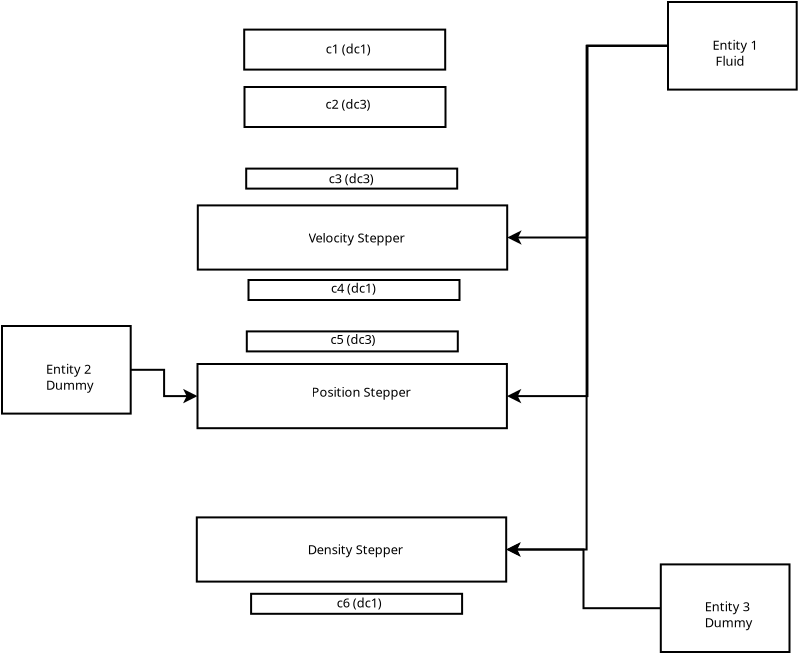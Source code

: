 <?xml version="1.0" encoding="UTF-8"?>
<dia:diagram xmlns:dia="http://www.lysator.liu.se/~alla/dia/">
  <dia:layer name="Background" visible="true">
    <dia:object type="Standard - Box" version="0" id="O0">
      <dia:attribute name="obj_pos">
        <dia:point val="16.165,8.17"/>
      </dia:attribute>
      <dia:attribute name="obj_bb">
        <dia:rectangle val="16.115,8.12;26.265,10.22"/>
      </dia:attribute>
      <dia:attribute name="elem_corner">
        <dia:point val="16.165,8.17"/>
      </dia:attribute>
      <dia:attribute name="elem_width">
        <dia:real val="10.05"/>
      </dia:attribute>
      <dia:attribute name="elem_height">
        <dia:real val="2"/>
      </dia:attribute>
      <dia:attribute name="show_background">
        <dia:boolean val="true"/>
      </dia:attribute>
    </dia:object>
    <dia:object type="Standard - Box" version="0" id="O1">
      <dia:attribute name="obj_pos">
        <dia:point val="13.83,14.09"/>
      </dia:attribute>
      <dia:attribute name="obj_bb">
        <dia:rectangle val="13.78,14.04;29.35,17.35"/>
      </dia:attribute>
      <dia:attribute name="elem_corner">
        <dia:point val="13.83,14.09"/>
      </dia:attribute>
      <dia:attribute name="elem_width">
        <dia:real val="15.47"/>
      </dia:attribute>
      <dia:attribute name="elem_height">
        <dia:real val="3.21"/>
      </dia:attribute>
      <dia:attribute name="show_background">
        <dia:boolean val="true"/>
      </dia:attribute>
    </dia:object>
    <dia:object type="Standard - Box" version="0" id="O2">
      <dia:attribute name="obj_pos">
        <dia:point val="13.815,22.02"/>
      </dia:attribute>
      <dia:attribute name="obj_bb">
        <dia:rectangle val="13.765,21.97;29.335,25.28"/>
      </dia:attribute>
      <dia:attribute name="elem_corner">
        <dia:point val="13.815,22.02"/>
      </dia:attribute>
      <dia:attribute name="elem_width">
        <dia:real val="15.47"/>
      </dia:attribute>
      <dia:attribute name="elem_height">
        <dia:real val="3.21"/>
      </dia:attribute>
      <dia:attribute name="show_background">
        <dia:boolean val="true"/>
      </dia:attribute>
    </dia:object>
    <dia:object type="Standard - Box" version="0" id="O3">
      <dia:attribute name="obj_pos">
        <dia:point val="13.78,29.69"/>
      </dia:attribute>
      <dia:attribute name="obj_bb">
        <dia:rectangle val="13.73,29.64;29.3,32.95"/>
      </dia:attribute>
      <dia:attribute name="elem_corner">
        <dia:point val="13.78,29.69"/>
      </dia:attribute>
      <dia:attribute name="elem_width">
        <dia:real val="15.47"/>
      </dia:attribute>
      <dia:attribute name="elem_height">
        <dia:real val="3.21"/>
      </dia:attribute>
      <dia:attribute name="show_background">
        <dia:boolean val="true"/>
      </dia:attribute>
    </dia:object>
    <dia:object type="Standard - Box" version="0" id="O4">
      <dia:attribute name="obj_pos">
        <dia:point val="16.25,12.25"/>
      </dia:attribute>
      <dia:attribute name="obj_bb">
        <dia:rectangle val="16.2,12.2;26.85,13.3"/>
      </dia:attribute>
      <dia:attribute name="elem_corner">
        <dia:point val="16.25,12.25"/>
      </dia:attribute>
      <dia:attribute name="elem_width">
        <dia:real val="10.55"/>
      </dia:attribute>
      <dia:attribute name="elem_height">
        <dia:real val="1"/>
      </dia:attribute>
      <dia:attribute name="show_background">
        <dia:boolean val="true"/>
      </dia:attribute>
    </dia:object>
    <dia:object type="Standard - Box" version="0" id="O5">
      <dia:attribute name="obj_pos">
        <dia:point val="16.365,17.82"/>
      </dia:attribute>
      <dia:attribute name="obj_bb">
        <dia:rectangle val="16.315,17.77;26.965,18.87"/>
      </dia:attribute>
      <dia:attribute name="elem_corner">
        <dia:point val="16.365,17.82"/>
      </dia:attribute>
      <dia:attribute name="elem_width">
        <dia:real val="10.55"/>
      </dia:attribute>
      <dia:attribute name="elem_height">
        <dia:real val="1"/>
      </dia:attribute>
      <dia:attribute name="show_background">
        <dia:boolean val="true"/>
      </dia:attribute>
    </dia:object>
    <dia:object type="Standard - Box" version="0" id="O6">
      <dia:attribute name="obj_pos">
        <dia:point val="16.28,20.39"/>
      </dia:attribute>
      <dia:attribute name="obj_bb">
        <dia:rectangle val="16.23,20.34;26.88,21.44"/>
      </dia:attribute>
      <dia:attribute name="elem_corner">
        <dia:point val="16.28,20.39"/>
      </dia:attribute>
      <dia:attribute name="elem_width">
        <dia:real val="10.55"/>
      </dia:attribute>
      <dia:attribute name="elem_height">
        <dia:real val="1"/>
      </dia:attribute>
      <dia:attribute name="show_background">
        <dia:boolean val="true"/>
      </dia:attribute>
    </dia:object>
    <dia:object type="Standard - Box" version="0" id="O7">
      <dia:attribute name="obj_pos">
        <dia:point val="16.495,33.51"/>
      </dia:attribute>
      <dia:attribute name="obj_bb">
        <dia:rectangle val="16.445,33.46;27.095,34.56"/>
      </dia:attribute>
      <dia:attribute name="elem_corner">
        <dia:point val="16.495,33.51"/>
      </dia:attribute>
      <dia:attribute name="elem_width">
        <dia:real val="10.55"/>
      </dia:attribute>
      <dia:attribute name="elem_height">
        <dia:real val="1"/>
      </dia:attribute>
      <dia:attribute name="show_background">
        <dia:boolean val="true"/>
      </dia:attribute>
    </dia:object>
    <dia:object type="Standard - Box" version="0" id="O8">
      <dia:attribute name="obj_pos">
        <dia:point val="16.15,5.3"/>
      </dia:attribute>
      <dia:attribute name="obj_bb">
        <dia:rectangle val="16.1,5.25;26.25,7.35"/>
      </dia:attribute>
      <dia:attribute name="elem_corner">
        <dia:point val="16.15,5.3"/>
      </dia:attribute>
      <dia:attribute name="elem_width">
        <dia:real val="10.05"/>
      </dia:attribute>
      <dia:attribute name="elem_height">
        <dia:real val="2"/>
      </dia:attribute>
      <dia:attribute name="show_background">
        <dia:boolean val="true"/>
      </dia:attribute>
    </dia:object>
    <dia:object type="Standard - Text" version="1" id="O9">
      <dia:attribute name="obj_pos">
        <dia:point val="20.225,6.5"/>
      </dia:attribute>
      <dia:attribute name="obj_bb">
        <dia:rectangle val="20.225,5.957;22.615,6.897"/>
      </dia:attribute>
      <dia:attribute name="text">
        <dia:composite type="text">
          <dia:attribute name="string">
            <dia:string>#c1 (dc1)#</dia:string>
          </dia:attribute>
          <dia:attribute name="font">
            <dia:font family="sans" style="0" name="Helvetica"/>
          </dia:attribute>
          <dia:attribute name="height">
            <dia:real val="0.8"/>
          </dia:attribute>
          <dia:attribute name="pos">
            <dia:point val="20.225,6.5"/>
          </dia:attribute>
          <dia:attribute name="color">
            <dia:color val="#000000"/>
          </dia:attribute>
          <dia:attribute name="alignment">
            <dia:enum val="0"/>
          </dia:attribute>
        </dia:composite>
      </dia:attribute>
      <dia:attribute name="valign">
        <dia:enum val="3"/>
      </dia:attribute>
    </dia:object>
    <dia:object type="Standard - Text" version="1" id="O10">
      <dia:attribute name="obj_pos">
        <dia:point val="20.215,9.262"/>
      </dia:attribute>
      <dia:attribute name="obj_bb">
        <dia:rectangle val="20.215,8.72;22.605,9.66"/>
      </dia:attribute>
      <dia:attribute name="text">
        <dia:composite type="text">
          <dia:attribute name="string">
            <dia:string>#c2 (dc3)#</dia:string>
          </dia:attribute>
          <dia:attribute name="font">
            <dia:font family="sans" style="0" name="Helvetica"/>
          </dia:attribute>
          <dia:attribute name="height">
            <dia:real val="0.8"/>
          </dia:attribute>
          <dia:attribute name="pos">
            <dia:point val="20.215,9.262"/>
          </dia:attribute>
          <dia:attribute name="color">
            <dia:color val="#000000"/>
          </dia:attribute>
          <dia:attribute name="alignment">
            <dia:enum val="0"/>
          </dia:attribute>
        </dia:composite>
      </dia:attribute>
      <dia:attribute name="valign">
        <dia:enum val="3"/>
      </dia:attribute>
    </dia:object>
    <dia:object type="Standard - Text" version="1" id="O11">
      <dia:attribute name="obj_pos">
        <dia:point val="20.38,12.982"/>
      </dia:attribute>
      <dia:attribute name="obj_bb">
        <dia:rectangle val="20.38,12.44;22.77,13.38"/>
      </dia:attribute>
      <dia:attribute name="text">
        <dia:composite type="text">
          <dia:attribute name="string">
            <dia:string>#c3 (dc3)#</dia:string>
          </dia:attribute>
          <dia:attribute name="font">
            <dia:font family="sans" style="0" name="Helvetica"/>
          </dia:attribute>
          <dia:attribute name="height">
            <dia:real val="0.8"/>
          </dia:attribute>
          <dia:attribute name="pos">
            <dia:point val="20.38,12.982"/>
          </dia:attribute>
          <dia:attribute name="color">
            <dia:color val="#000000"/>
          </dia:attribute>
          <dia:attribute name="alignment">
            <dia:enum val="0"/>
          </dia:attribute>
        </dia:composite>
      </dia:attribute>
      <dia:attribute name="valign">
        <dia:enum val="3"/>
      </dia:attribute>
    </dia:object>
    <dia:object type="Standard - Text" version="1" id="O12">
      <dia:attribute name="obj_pos">
        <dia:point val="20.495,18.453"/>
      </dia:attribute>
      <dia:attribute name="obj_bb">
        <dia:rectangle val="20.495,17.91;22.885,18.85"/>
      </dia:attribute>
      <dia:attribute name="text">
        <dia:composite type="text">
          <dia:attribute name="string">
            <dia:string>#c4 (dc1)#</dia:string>
          </dia:attribute>
          <dia:attribute name="font">
            <dia:font family="sans" style="0" name="Helvetica"/>
          </dia:attribute>
          <dia:attribute name="height">
            <dia:real val="0.8"/>
          </dia:attribute>
          <dia:attribute name="pos">
            <dia:point val="20.495,18.453"/>
          </dia:attribute>
          <dia:attribute name="color">
            <dia:color val="#000000"/>
          </dia:attribute>
          <dia:attribute name="alignment">
            <dia:enum val="0"/>
          </dia:attribute>
        </dia:composite>
      </dia:attribute>
      <dia:attribute name="valign">
        <dia:enum val="3"/>
      </dia:attribute>
    </dia:object>
    <dia:object type="Standard - Text" version="1" id="O13">
      <dia:attribute name="obj_pos">
        <dia:point val="20.46,21.023"/>
      </dia:attribute>
      <dia:attribute name="obj_bb">
        <dia:rectangle val="20.46,20.48;22.85,21.42"/>
      </dia:attribute>
      <dia:attribute name="text">
        <dia:composite type="text">
          <dia:attribute name="string">
            <dia:string>#c5 (dc3)#</dia:string>
          </dia:attribute>
          <dia:attribute name="font">
            <dia:font family="sans" style="0" name="Helvetica"/>
          </dia:attribute>
          <dia:attribute name="height">
            <dia:real val="0.8"/>
          </dia:attribute>
          <dia:attribute name="pos">
            <dia:point val="20.46,21.023"/>
          </dia:attribute>
          <dia:attribute name="color">
            <dia:color val="#000000"/>
          </dia:attribute>
          <dia:attribute name="alignment">
            <dia:enum val="0"/>
          </dia:attribute>
        </dia:composite>
      </dia:attribute>
      <dia:attribute name="valign">
        <dia:enum val="3"/>
      </dia:attribute>
    </dia:object>
    <dia:object type="Standard - Text" version="1" id="O14">
      <dia:attribute name="obj_pos">
        <dia:point val="20.775,34.193"/>
      </dia:attribute>
      <dia:attribute name="obj_bb">
        <dia:rectangle val="20.775,33.65;23.165,34.59"/>
      </dia:attribute>
      <dia:attribute name="text">
        <dia:composite type="text">
          <dia:attribute name="string">
            <dia:string>#c6 (dc1)#</dia:string>
          </dia:attribute>
          <dia:attribute name="font">
            <dia:font family="sans" style="0" name="Helvetica"/>
          </dia:attribute>
          <dia:attribute name="height">
            <dia:real val="0.8"/>
          </dia:attribute>
          <dia:attribute name="pos">
            <dia:point val="20.775,34.193"/>
          </dia:attribute>
          <dia:attribute name="color">
            <dia:color val="#000000"/>
          </dia:attribute>
          <dia:attribute name="alignment">
            <dia:enum val="0"/>
          </dia:attribute>
        </dia:composite>
      </dia:attribute>
      <dia:attribute name="valign">
        <dia:enum val="3"/>
      </dia:attribute>
    </dia:object>
    <dia:object type="Standard - Text" version="1" id="O15">
      <dia:attribute name="obj_pos">
        <dia:point val="19.365,15.945"/>
      </dia:attribute>
      <dia:attribute name="obj_bb">
        <dia:rectangle val="19.365,15.402;24.137,16.343"/>
      </dia:attribute>
      <dia:attribute name="text">
        <dia:composite type="text">
          <dia:attribute name="string">
            <dia:string>#Velocity Stepper#</dia:string>
          </dia:attribute>
          <dia:attribute name="font">
            <dia:font family="sans" style="0" name="Helvetica"/>
          </dia:attribute>
          <dia:attribute name="height">
            <dia:real val="0.8"/>
          </dia:attribute>
          <dia:attribute name="pos">
            <dia:point val="19.365,15.945"/>
          </dia:attribute>
          <dia:attribute name="color">
            <dia:color val="#000000"/>
          </dia:attribute>
          <dia:attribute name="alignment">
            <dia:enum val="0"/>
          </dia:attribute>
        </dia:composite>
      </dia:attribute>
      <dia:attribute name="valign">
        <dia:enum val="3"/>
      </dia:attribute>
    </dia:object>
    <dia:object type="Standard - Text" version="1" id="O16">
      <dia:attribute name="obj_pos">
        <dia:point val="19.515,23.663"/>
      </dia:attribute>
      <dia:attribute name="obj_bb">
        <dia:rectangle val="19.515,23.12;24.273,24.06"/>
      </dia:attribute>
      <dia:attribute name="text">
        <dia:composite type="text">
          <dia:attribute name="string">
            <dia:string>#Position Stepper#</dia:string>
          </dia:attribute>
          <dia:attribute name="font">
            <dia:font family="sans" style="0" name="Helvetica"/>
          </dia:attribute>
          <dia:attribute name="height">
            <dia:real val="0.8"/>
          </dia:attribute>
          <dia:attribute name="pos">
            <dia:point val="19.515,23.663"/>
          </dia:attribute>
          <dia:attribute name="color">
            <dia:color val="#000000"/>
          </dia:attribute>
          <dia:attribute name="alignment">
            <dia:enum val="0"/>
          </dia:attribute>
        </dia:composite>
      </dia:attribute>
      <dia:attribute name="valign">
        <dia:enum val="3"/>
      </dia:attribute>
    </dia:object>
    <dia:object type="Standard - Text" version="1" id="O17">
      <dia:attribute name="obj_pos">
        <dia:point val="19.33,31.532"/>
      </dia:attribute>
      <dia:attribute name="obj_bb">
        <dia:rectangle val="19.33,30.99;24.032,31.93"/>
      </dia:attribute>
      <dia:attribute name="text">
        <dia:composite type="text">
          <dia:attribute name="string">
            <dia:string>#Density Stepper#</dia:string>
          </dia:attribute>
          <dia:attribute name="font">
            <dia:font family="sans" style="0" name="Helvetica"/>
          </dia:attribute>
          <dia:attribute name="height">
            <dia:real val="0.8"/>
          </dia:attribute>
          <dia:attribute name="pos">
            <dia:point val="19.33,31.532"/>
          </dia:attribute>
          <dia:attribute name="color">
            <dia:color val="#000000"/>
          </dia:attribute>
          <dia:attribute name="alignment">
            <dia:enum val="0"/>
          </dia:attribute>
        </dia:composite>
      </dia:attribute>
      <dia:attribute name="valign">
        <dia:enum val="3"/>
      </dia:attribute>
    </dia:object>
    <dia:object type="Standard - ZigZagLine" version="1" id="O18">
      <dia:attribute name="obj_pos">
        <dia:point val="37.29,6.11"/>
      </dia:attribute>
      <dia:attribute name="obj_bb">
        <dia:rectangle val="29.25,6.06;37.34,16.195"/>
      </dia:attribute>
      <dia:attribute name="orth_points">
        <dia:point val="37.29,6.11"/>
        <dia:point val="33.295,6.11"/>
        <dia:point val="33.295,15.695"/>
        <dia:point val="29.3,15.695"/>
      </dia:attribute>
      <dia:attribute name="orth_orient">
        <dia:enum val="0"/>
        <dia:enum val="1"/>
        <dia:enum val="0"/>
      </dia:attribute>
      <dia:attribute name="autorouting">
        <dia:boolean val="true"/>
      </dia:attribute>
      <dia:attribute name="end_arrow">
        <dia:enum val="22"/>
      </dia:attribute>
      <dia:attribute name="end_arrow_length">
        <dia:real val="0.5"/>
      </dia:attribute>
      <dia:attribute name="end_arrow_width">
        <dia:real val="0.5"/>
      </dia:attribute>
      <dia:connections>
        <dia:connection handle="0" to="O23" connection="8"/>
        <dia:connection handle="1" to="O1" connection="4"/>
      </dia:connections>
    </dia:object>
    <dia:object type="Standard - ZigZagLine" version="1" id="O19">
      <dia:attribute name="obj_pos">
        <dia:point val="37.34,6.11"/>
      </dia:attribute>
      <dia:attribute name="obj_bb">
        <dia:rectangle val="29.235,6.06;37.39,24.125"/>
      </dia:attribute>
      <dia:attribute name="orth_points">
        <dia:point val="37.34,6.11"/>
        <dia:point val="33.312,6.11"/>
        <dia:point val="33.312,23.625"/>
        <dia:point val="29.285,23.625"/>
      </dia:attribute>
      <dia:attribute name="orth_orient">
        <dia:enum val="0"/>
        <dia:enum val="1"/>
        <dia:enum val="0"/>
      </dia:attribute>
      <dia:attribute name="autorouting">
        <dia:boolean val="true"/>
      </dia:attribute>
      <dia:attribute name="end_arrow">
        <dia:enum val="22"/>
      </dia:attribute>
      <dia:attribute name="end_arrow_length">
        <dia:real val="0.5"/>
      </dia:attribute>
      <dia:attribute name="end_arrow_width">
        <dia:real val="0.5"/>
      </dia:attribute>
      <dia:connections>
        <dia:connection handle="0" to="O23" connection="3"/>
        <dia:connection handle="1" to="O2" connection="4"/>
      </dia:connections>
    </dia:object>
    <dia:object type="Standard - ZigZagLine" version="1" id="O20">
      <dia:attribute name="obj_pos">
        <dia:point val="37.29,6.11"/>
      </dia:attribute>
      <dia:attribute name="obj_bb">
        <dia:rectangle val="29.2,6.06;37.34,31.795"/>
      </dia:attribute>
      <dia:attribute name="orth_points">
        <dia:point val="37.29,6.11"/>
        <dia:point val="33.27,6.11"/>
        <dia:point val="33.27,31.295"/>
        <dia:point val="29.25,31.295"/>
      </dia:attribute>
      <dia:attribute name="orth_orient">
        <dia:enum val="0"/>
        <dia:enum val="1"/>
        <dia:enum val="0"/>
      </dia:attribute>
      <dia:attribute name="autorouting">
        <dia:boolean val="true"/>
      </dia:attribute>
      <dia:attribute name="end_arrow">
        <dia:enum val="22"/>
      </dia:attribute>
      <dia:attribute name="end_arrow_length">
        <dia:real val="0.5"/>
      </dia:attribute>
      <dia:attribute name="end_arrow_width">
        <dia:real val="0.5"/>
      </dia:attribute>
      <dia:connections>
        <dia:connection handle="0" to="O23" connection="8"/>
        <dia:connection handle="1" to="O3" connection="4"/>
      </dia:connections>
    </dia:object>
    <dia:object type="Standard - ZigZagLine" version="1" id="O21">
      <dia:attribute name="obj_pos">
        <dia:point val="10.475,22.31"/>
      </dia:attribute>
      <dia:attribute name="obj_bb">
        <dia:rectangle val="10.425,22.26;13.865,24.125"/>
      </dia:attribute>
      <dia:attribute name="orth_points">
        <dia:point val="10.475,22.31"/>
        <dia:point val="12.145,22.31"/>
        <dia:point val="12.145,23.625"/>
        <dia:point val="13.815,23.625"/>
      </dia:attribute>
      <dia:attribute name="orth_orient">
        <dia:enum val="0"/>
        <dia:enum val="1"/>
        <dia:enum val="0"/>
      </dia:attribute>
      <dia:attribute name="autorouting">
        <dia:boolean val="true"/>
      </dia:attribute>
      <dia:attribute name="end_arrow">
        <dia:enum val="22"/>
      </dia:attribute>
      <dia:attribute name="end_arrow_length">
        <dia:real val="0.5"/>
      </dia:attribute>
      <dia:attribute name="end_arrow_width">
        <dia:real val="0.5"/>
      </dia:attribute>
      <dia:connections>
        <dia:connection handle="0" to="O27" connection="4"/>
        <dia:connection handle="1" to="O2" connection="3"/>
      </dia:connections>
    </dia:object>
    <dia:object type="Standard - ZigZagLine" version="1" id="O22">
      <dia:attribute name="obj_pos">
        <dia:point val="36.98,34.23"/>
      </dia:attribute>
      <dia:attribute name="obj_bb">
        <dia:rectangle val="29.2,30.795;37.03,34.28"/>
      </dia:attribute>
      <dia:attribute name="orth_points">
        <dia:point val="36.98,34.23"/>
        <dia:point val="33.115,34.23"/>
        <dia:point val="33.115,31.295"/>
        <dia:point val="29.25,31.295"/>
      </dia:attribute>
      <dia:attribute name="orth_orient">
        <dia:enum val="0"/>
        <dia:enum val="1"/>
        <dia:enum val="0"/>
      </dia:attribute>
      <dia:attribute name="autorouting">
        <dia:boolean val="true"/>
      </dia:attribute>
      <dia:attribute name="end_arrow">
        <dia:enum val="22"/>
      </dia:attribute>
      <dia:attribute name="end_arrow_length">
        <dia:real val="0.5"/>
      </dia:attribute>
      <dia:attribute name="end_arrow_width">
        <dia:real val="0.5"/>
      </dia:attribute>
      <dia:connections>
        <dia:connection handle="0" to="O25" connection="3"/>
        <dia:connection handle="1" to="O3" connection="4"/>
      </dia:connections>
    </dia:object>
    <dia:group>
      <dia:object type="Standard - Box" version="0" id="O23">
        <dia:attribute name="obj_pos">
          <dia:point val="37.34,3.92"/>
        </dia:attribute>
        <dia:attribute name="obj_bb">
          <dia:rectangle val="37.29,3.87;43.825,8.35"/>
        </dia:attribute>
        <dia:attribute name="elem_corner">
          <dia:point val="37.34,3.92"/>
        </dia:attribute>
        <dia:attribute name="elem_width">
          <dia:real val="6.435"/>
        </dia:attribute>
        <dia:attribute name="elem_height">
          <dia:real val="4.38"/>
        </dia:attribute>
        <dia:attribute name="show_background">
          <dia:boolean val="true"/>
        </dia:attribute>
      </dia:object>
      <dia:object type="Standard - Text" version="1" id="O24">
        <dia:attribute name="obj_pos">
          <dia:point val="39.57,6.303"/>
        </dia:attribute>
        <dia:attribute name="obj_bb">
          <dia:rectangle val="39.57,5.743;41.842,7.534"/>
        </dia:attribute>
        <dia:attribute name="text">
          <dia:composite type="text">
            <dia:attribute name="string">
              <dia:string>#Entity 1
 Fluid#</dia:string>
            </dia:attribute>
            <dia:attribute name="font">
              <dia:font family="sans" style="0" name="Helvetica"/>
            </dia:attribute>
            <dia:attribute name="height">
              <dia:real val="0.8"/>
            </dia:attribute>
            <dia:attribute name="pos">
              <dia:point val="39.57,6.303"/>
            </dia:attribute>
            <dia:attribute name="color">
              <dia:color val="#000000"/>
            </dia:attribute>
            <dia:attribute name="alignment">
              <dia:enum val="0"/>
            </dia:attribute>
          </dia:composite>
        </dia:attribute>
        <dia:attribute name="valign">
          <dia:enum val="3"/>
        </dia:attribute>
      </dia:object>
    </dia:group>
    <dia:group>
      <dia:object type="Standard - Box" version="0" id="O25">
        <dia:attribute name="obj_pos">
          <dia:point val="36.98,32.04"/>
        </dia:attribute>
        <dia:attribute name="obj_bb">
          <dia:rectangle val="36.93,31.99;43.465,36.47"/>
        </dia:attribute>
        <dia:attribute name="elem_corner">
          <dia:point val="36.98,32.04"/>
        </dia:attribute>
        <dia:attribute name="elem_width">
          <dia:real val="6.435"/>
        </dia:attribute>
        <dia:attribute name="elem_height">
          <dia:real val="4.38"/>
        </dia:attribute>
        <dia:attribute name="show_background">
          <dia:boolean val="true"/>
        </dia:attribute>
      </dia:object>
      <dia:object type="Standard - Text" version="1" id="O26">
        <dia:attribute name="obj_pos">
          <dia:point val="39.18,34.383"/>
        </dia:attribute>
        <dia:attribute name="obj_bb">
          <dia:rectangle val="39.18,33.823;41.497,35.614"/>
        </dia:attribute>
        <dia:attribute name="text">
          <dia:composite type="text">
            <dia:attribute name="string">
              <dia:string>#Entity 3
Dummy#</dia:string>
            </dia:attribute>
            <dia:attribute name="font">
              <dia:font family="sans" style="0" name="Helvetica"/>
            </dia:attribute>
            <dia:attribute name="height">
              <dia:real val="0.8"/>
            </dia:attribute>
            <dia:attribute name="pos">
              <dia:point val="39.18,34.383"/>
            </dia:attribute>
            <dia:attribute name="color">
              <dia:color val="#000000"/>
            </dia:attribute>
            <dia:attribute name="alignment">
              <dia:enum val="0"/>
            </dia:attribute>
          </dia:composite>
        </dia:attribute>
        <dia:attribute name="valign">
          <dia:enum val="3"/>
        </dia:attribute>
      </dia:object>
    </dia:group>
    <dia:group>
      <dia:object type="Standard - Box" version="0" id="O27">
        <dia:attribute name="obj_pos">
          <dia:point val="4.04,20.12"/>
        </dia:attribute>
        <dia:attribute name="obj_bb">
          <dia:rectangle val="3.99,20.07;10.525,24.55"/>
        </dia:attribute>
        <dia:attribute name="elem_corner">
          <dia:point val="4.04,20.12"/>
        </dia:attribute>
        <dia:attribute name="elem_width">
          <dia:real val="6.435"/>
        </dia:attribute>
        <dia:attribute name="elem_height">
          <dia:real val="4.38"/>
        </dia:attribute>
        <dia:attribute name="show_background">
          <dia:boolean val="true"/>
        </dia:attribute>
      </dia:object>
      <dia:object type="Standard - Text" version="1" id="O28">
        <dia:attribute name="obj_pos">
          <dia:point val="6.24,22.512"/>
        </dia:attribute>
        <dia:attribute name="obj_bb">
          <dia:rectangle val="6.24,21.953;8.557,23.744"/>
        </dia:attribute>
        <dia:attribute name="text">
          <dia:composite type="text">
            <dia:attribute name="string">
              <dia:string>#Entity 2
Dummy#</dia:string>
            </dia:attribute>
            <dia:attribute name="font">
              <dia:font family="sans" style="0" name="Helvetica"/>
            </dia:attribute>
            <dia:attribute name="height">
              <dia:real val="0.8"/>
            </dia:attribute>
            <dia:attribute name="pos">
              <dia:point val="6.24,22.512"/>
            </dia:attribute>
            <dia:attribute name="color">
              <dia:color val="#000000"/>
            </dia:attribute>
            <dia:attribute name="alignment">
              <dia:enum val="0"/>
            </dia:attribute>
          </dia:composite>
        </dia:attribute>
        <dia:attribute name="valign">
          <dia:enum val="3"/>
        </dia:attribute>
      </dia:object>
    </dia:group>
  </dia:layer>
</dia:diagram>
